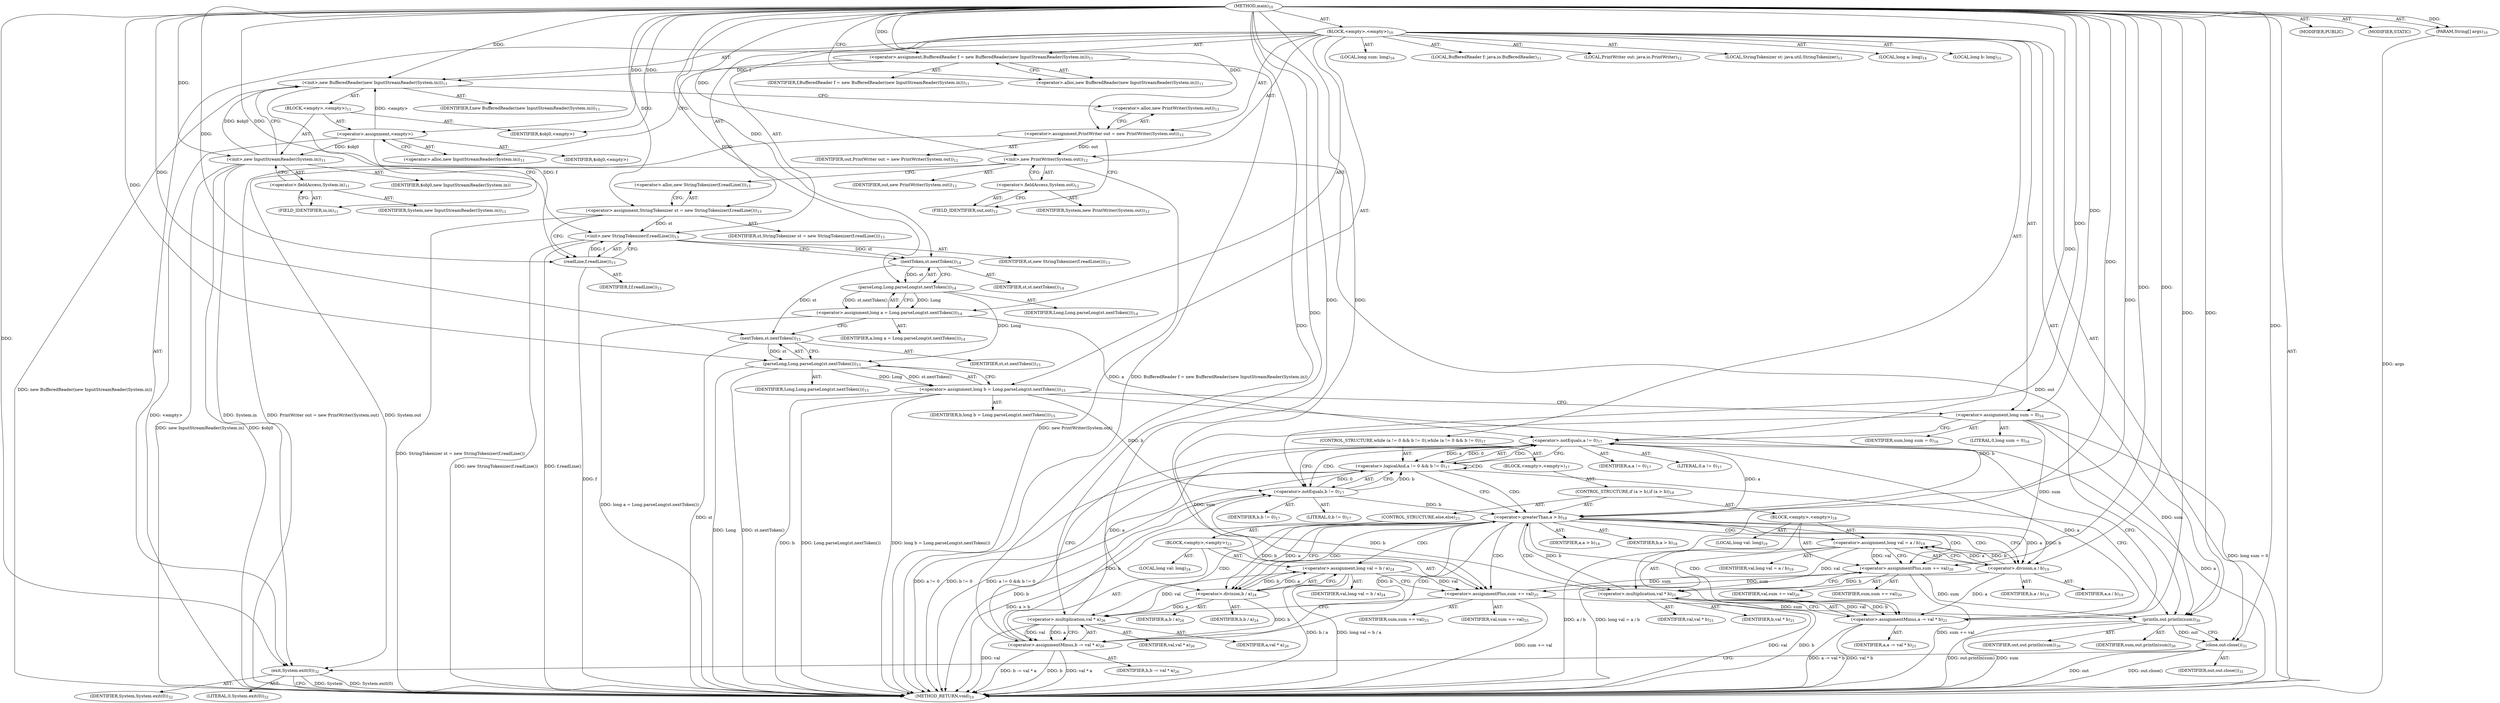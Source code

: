 digraph "main" {  
"23" [label = <(METHOD,main)<SUB>10</SUB>> ]
"24" [label = <(PARAM,String[] args)<SUB>10</SUB>> ]
"25" [label = <(BLOCK,&lt;empty&gt;,&lt;empty&gt;)<SUB>10</SUB>> ]
"4" [label = <(LOCAL,BufferedReader f: java.io.BufferedReader)<SUB>11</SUB>> ]
"26" [label = <(&lt;operator&gt;.assignment,BufferedReader f = new BufferedReader(new InputStreamReader(System.in)))<SUB>11</SUB>> ]
"27" [label = <(IDENTIFIER,f,BufferedReader f = new BufferedReader(new InputStreamReader(System.in)))<SUB>11</SUB>> ]
"28" [label = <(&lt;operator&gt;.alloc,new BufferedReader(new InputStreamReader(System.in)))<SUB>11</SUB>> ]
"29" [label = <(&lt;init&gt;,new BufferedReader(new InputStreamReader(System.in)))<SUB>11</SUB>> ]
"3" [label = <(IDENTIFIER,f,new BufferedReader(new InputStreamReader(System.in)))<SUB>11</SUB>> ]
"30" [label = <(BLOCK,&lt;empty&gt;,&lt;empty&gt;)<SUB>11</SUB>> ]
"31" [label = <(&lt;operator&gt;.assignment,&lt;empty&gt;)> ]
"32" [label = <(IDENTIFIER,$obj0,&lt;empty&gt;)> ]
"33" [label = <(&lt;operator&gt;.alloc,new InputStreamReader(System.in))<SUB>11</SUB>> ]
"34" [label = <(&lt;init&gt;,new InputStreamReader(System.in))<SUB>11</SUB>> ]
"35" [label = <(IDENTIFIER,$obj0,new InputStreamReader(System.in))> ]
"36" [label = <(&lt;operator&gt;.fieldAccess,System.in)<SUB>11</SUB>> ]
"37" [label = <(IDENTIFIER,System,new InputStreamReader(System.in))<SUB>11</SUB>> ]
"38" [label = <(FIELD_IDENTIFIER,in,in)<SUB>11</SUB>> ]
"39" [label = <(IDENTIFIER,$obj0,&lt;empty&gt;)> ]
"6" [label = <(LOCAL,PrintWriter out: java.io.PrintWriter)<SUB>12</SUB>> ]
"40" [label = <(&lt;operator&gt;.assignment,PrintWriter out = new PrintWriter(System.out))<SUB>12</SUB>> ]
"41" [label = <(IDENTIFIER,out,PrintWriter out = new PrintWriter(System.out))<SUB>12</SUB>> ]
"42" [label = <(&lt;operator&gt;.alloc,new PrintWriter(System.out))<SUB>12</SUB>> ]
"43" [label = <(&lt;init&gt;,new PrintWriter(System.out))<SUB>12</SUB>> ]
"5" [label = <(IDENTIFIER,out,new PrintWriter(System.out))<SUB>12</SUB>> ]
"44" [label = <(&lt;operator&gt;.fieldAccess,System.out)<SUB>12</SUB>> ]
"45" [label = <(IDENTIFIER,System,new PrintWriter(System.out))<SUB>12</SUB>> ]
"46" [label = <(FIELD_IDENTIFIER,out,out)<SUB>12</SUB>> ]
"8" [label = <(LOCAL,StringTokenizer st: java.util.StringTokenizer)<SUB>13</SUB>> ]
"47" [label = <(&lt;operator&gt;.assignment,StringTokenizer st = new StringTokenizer(f.readLine()))<SUB>13</SUB>> ]
"48" [label = <(IDENTIFIER,st,StringTokenizer st = new StringTokenizer(f.readLine()))<SUB>13</SUB>> ]
"49" [label = <(&lt;operator&gt;.alloc,new StringTokenizer(f.readLine()))<SUB>13</SUB>> ]
"50" [label = <(&lt;init&gt;,new StringTokenizer(f.readLine()))<SUB>13</SUB>> ]
"7" [label = <(IDENTIFIER,st,new StringTokenizer(f.readLine()))<SUB>13</SUB>> ]
"51" [label = <(readLine,f.readLine())<SUB>13</SUB>> ]
"52" [label = <(IDENTIFIER,f,f.readLine())<SUB>13</SUB>> ]
"53" [label = <(LOCAL,long a: long)<SUB>14</SUB>> ]
"54" [label = <(&lt;operator&gt;.assignment,long a = Long.parseLong(st.nextToken()))<SUB>14</SUB>> ]
"55" [label = <(IDENTIFIER,a,long a = Long.parseLong(st.nextToken()))<SUB>14</SUB>> ]
"56" [label = <(parseLong,Long.parseLong(st.nextToken()))<SUB>14</SUB>> ]
"57" [label = <(IDENTIFIER,Long,Long.parseLong(st.nextToken()))<SUB>14</SUB>> ]
"58" [label = <(nextToken,st.nextToken())<SUB>14</SUB>> ]
"59" [label = <(IDENTIFIER,st,st.nextToken())<SUB>14</SUB>> ]
"60" [label = <(LOCAL,long b: long)<SUB>15</SUB>> ]
"61" [label = <(&lt;operator&gt;.assignment,long b = Long.parseLong(st.nextToken()))<SUB>15</SUB>> ]
"62" [label = <(IDENTIFIER,b,long b = Long.parseLong(st.nextToken()))<SUB>15</SUB>> ]
"63" [label = <(parseLong,Long.parseLong(st.nextToken()))<SUB>15</SUB>> ]
"64" [label = <(IDENTIFIER,Long,Long.parseLong(st.nextToken()))<SUB>15</SUB>> ]
"65" [label = <(nextToken,st.nextToken())<SUB>15</SUB>> ]
"66" [label = <(IDENTIFIER,st,st.nextToken())<SUB>15</SUB>> ]
"67" [label = <(LOCAL,long sum: long)<SUB>16</SUB>> ]
"68" [label = <(&lt;operator&gt;.assignment,long sum = 0)<SUB>16</SUB>> ]
"69" [label = <(IDENTIFIER,sum,long sum = 0)<SUB>16</SUB>> ]
"70" [label = <(LITERAL,0,long sum = 0)<SUB>16</SUB>> ]
"71" [label = <(CONTROL_STRUCTURE,while (a != 0 &amp;&amp; b != 0),while (a != 0 &amp;&amp; b != 0))<SUB>17</SUB>> ]
"72" [label = <(&lt;operator&gt;.logicalAnd,a != 0 &amp;&amp; b != 0)<SUB>17</SUB>> ]
"73" [label = <(&lt;operator&gt;.notEquals,a != 0)<SUB>17</SUB>> ]
"74" [label = <(IDENTIFIER,a,a != 0)<SUB>17</SUB>> ]
"75" [label = <(LITERAL,0,a != 0)<SUB>17</SUB>> ]
"76" [label = <(&lt;operator&gt;.notEquals,b != 0)<SUB>17</SUB>> ]
"77" [label = <(IDENTIFIER,b,b != 0)<SUB>17</SUB>> ]
"78" [label = <(LITERAL,0,b != 0)<SUB>17</SUB>> ]
"79" [label = <(BLOCK,&lt;empty&gt;,&lt;empty&gt;)<SUB>17</SUB>> ]
"80" [label = <(CONTROL_STRUCTURE,if (a &gt; b),if (a &gt; b))<SUB>18</SUB>> ]
"81" [label = <(&lt;operator&gt;.greaterThan,a &gt; b)<SUB>18</SUB>> ]
"82" [label = <(IDENTIFIER,a,a &gt; b)<SUB>18</SUB>> ]
"83" [label = <(IDENTIFIER,b,a &gt; b)<SUB>18</SUB>> ]
"84" [label = <(BLOCK,&lt;empty&gt;,&lt;empty&gt;)<SUB>18</SUB>> ]
"85" [label = <(LOCAL,long val: long)<SUB>19</SUB>> ]
"86" [label = <(&lt;operator&gt;.assignment,long val = a / b)<SUB>19</SUB>> ]
"87" [label = <(IDENTIFIER,val,long val = a / b)<SUB>19</SUB>> ]
"88" [label = <(&lt;operator&gt;.division,a / b)<SUB>19</SUB>> ]
"89" [label = <(IDENTIFIER,a,a / b)<SUB>19</SUB>> ]
"90" [label = <(IDENTIFIER,b,a / b)<SUB>19</SUB>> ]
"91" [label = <(&lt;operator&gt;.assignmentPlus,sum += val)<SUB>20</SUB>> ]
"92" [label = <(IDENTIFIER,sum,sum += val)<SUB>20</SUB>> ]
"93" [label = <(IDENTIFIER,val,sum += val)<SUB>20</SUB>> ]
"94" [label = <(&lt;operator&gt;.assignmentMinus,a -= val * b)<SUB>21</SUB>> ]
"95" [label = <(IDENTIFIER,a,a -= val * b)<SUB>21</SUB>> ]
"96" [label = <(&lt;operator&gt;.multiplication,val * b)<SUB>21</SUB>> ]
"97" [label = <(IDENTIFIER,val,val * b)<SUB>21</SUB>> ]
"98" [label = <(IDENTIFIER,b,val * b)<SUB>21</SUB>> ]
"99" [label = <(CONTROL_STRUCTURE,else,else)<SUB>23</SUB>> ]
"100" [label = <(BLOCK,&lt;empty&gt;,&lt;empty&gt;)<SUB>23</SUB>> ]
"101" [label = <(LOCAL,long val: long)<SUB>24</SUB>> ]
"102" [label = <(&lt;operator&gt;.assignment,long val = b / a)<SUB>24</SUB>> ]
"103" [label = <(IDENTIFIER,val,long val = b / a)<SUB>24</SUB>> ]
"104" [label = <(&lt;operator&gt;.division,b / a)<SUB>24</SUB>> ]
"105" [label = <(IDENTIFIER,b,b / a)<SUB>24</SUB>> ]
"106" [label = <(IDENTIFIER,a,b / a)<SUB>24</SUB>> ]
"107" [label = <(&lt;operator&gt;.assignmentPlus,sum += val)<SUB>25</SUB>> ]
"108" [label = <(IDENTIFIER,sum,sum += val)<SUB>25</SUB>> ]
"109" [label = <(IDENTIFIER,val,sum += val)<SUB>25</SUB>> ]
"110" [label = <(&lt;operator&gt;.assignmentMinus,b -= val * a)<SUB>26</SUB>> ]
"111" [label = <(IDENTIFIER,b,b -= val * a)<SUB>26</SUB>> ]
"112" [label = <(&lt;operator&gt;.multiplication,val * a)<SUB>26</SUB>> ]
"113" [label = <(IDENTIFIER,val,val * a)<SUB>26</SUB>> ]
"114" [label = <(IDENTIFIER,a,val * a)<SUB>26</SUB>> ]
"115" [label = <(println,out.println(sum))<SUB>30</SUB>> ]
"116" [label = <(IDENTIFIER,out,out.println(sum))<SUB>30</SUB>> ]
"117" [label = <(IDENTIFIER,sum,out.println(sum))<SUB>30</SUB>> ]
"118" [label = <(close,out.close())<SUB>31</SUB>> ]
"119" [label = <(IDENTIFIER,out,out.close())<SUB>31</SUB>> ]
"120" [label = <(exit,System.exit(0))<SUB>32</SUB>> ]
"121" [label = <(IDENTIFIER,System,System.exit(0))<SUB>32</SUB>> ]
"122" [label = <(LITERAL,0,System.exit(0))<SUB>32</SUB>> ]
"123" [label = <(MODIFIER,PUBLIC)> ]
"124" [label = <(MODIFIER,STATIC)> ]
"125" [label = <(METHOD_RETURN,void)<SUB>10</SUB>> ]
  "23" -> "24"  [ label = "AST: "] 
  "23" -> "25"  [ label = "AST: "] 
  "23" -> "123"  [ label = "AST: "] 
  "23" -> "124"  [ label = "AST: "] 
  "23" -> "125"  [ label = "AST: "] 
  "25" -> "4"  [ label = "AST: "] 
  "25" -> "26"  [ label = "AST: "] 
  "25" -> "29"  [ label = "AST: "] 
  "25" -> "6"  [ label = "AST: "] 
  "25" -> "40"  [ label = "AST: "] 
  "25" -> "43"  [ label = "AST: "] 
  "25" -> "8"  [ label = "AST: "] 
  "25" -> "47"  [ label = "AST: "] 
  "25" -> "50"  [ label = "AST: "] 
  "25" -> "53"  [ label = "AST: "] 
  "25" -> "54"  [ label = "AST: "] 
  "25" -> "60"  [ label = "AST: "] 
  "25" -> "61"  [ label = "AST: "] 
  "25" -> "67"  [ label = "AST: "] 
  "25" -> "68"  [ label = "AST: "] 
  "25" -> "71"  [ label = "AST: "] 
  "25" -> "115"  [ label = "AST: "] 
  "25" -> "118"  [ label = "AST: "] 
  "25" -> "120"  [ label = "AST: "] 
  "26" -> "27"  [ label = "AST: "] 
  "26" -> "28"  [ label = "AST: "] 
  "29" -> "3"  [ label = "AST: "] 
  "29" -> "30"  [ label = "AST: "] 
  "30" -> "31"  [ label = "AST: "] 
  "30" -> "34"  [ label = "AST: "] 
  "30" -> "39"  [ label = "AST: "] 
  "31" -> "32"  [ label = "AST: "] 
  "31" -> "33"  [ label = "AST: "] 
  "34" -> "35"  [ label = "AST: "] 
  "34" -> "36"  [ label = "AST: "] 
  "36" -> "37"  [ label = "AST: "] 
  "36" -> "38"  [ label = "AST: "] 
  "40" -> "41"  [ label = "AST: "] 
  "40" -> "42"  [ label = "AST: "] 
  "43" -> "5"  [ label = "AST: "] 
  "43" -> "44"  [ label = "AST: "] 
  "44" -> "45"  [ label = "AST: "] 
  "44" -> "46"  [ label = "AST: "] 
  "47" -> "48"  [ label = "AST: "] 
  "47" -> "49"  [ label = "AST: "] 
  "50" -> "7"  [ label = "AST: "] 
  "50" -> "51"  [ label = "AST: "] 
  "51" -> "52"  [ label = "AST: "] 
  "54" -> "55"  [ label = "AST: "] 
  "54" -> "56"  [ label = "AST: "] 
  "56" -> "57"  [ label = "AST: "] 
  "56" -> "58"  [ label = "AST: "] 
  "58" -> "59"  [ label = "AST: "] 
  "61" -> "62"  [ label = "AST: "] 
  "61" -> "63"  [ label = "AST: "] 
  "63" -> "64"  [ label = "AST: "] 
  "63" -> "65"  [ label = "AST: "] 
  "65" -> "66"  [ label = "AST: "] 
  "68" -> "69"  [ label = "AST: "] 
  "68" -> "70"  [ label = "AST: "] 
  "71" -> "72"  [ label = "AST: "] 
  "71" -> "79"  [ label = "AST: "] 
  "72" -> "73"  [ label = "AST: "] 
  "72" -> "76"  [ label = "AST: "] 
  "73" -> "74"  [ label = "AST: "] 
  "73" -> "75"  [ label = "AST: "] 
  "76" -> "77"  [ label = "AST: "] 
  "76" -> "78"  [ label = "AST: "] 
  "79" -> "80"  [ label = "AST: "] 
  "80" -> "81"  [ label = "AST: "] 
  "80" -> "84"  [ label = "AST: "] 
  "80" -> "99"  [ label = "AST: "] 
  "81" -> "82"  [ label = "AST: "] 
  "81" -> "83"  [ label = "AST: "] 
  "84" -> "85"  [ label = "AST: "] 
  "84" -> "86"  [ label = "AST: "] 
  "84" -> "91"  [ label = "AST: "] 
  "84" -> "94"  [ label = "AST: "] 
  "86" -> "87"  [ label = "AST: "] 
  "86" -> "88"  [ label = "AST: "] 
  "88" -> "89"  [ label = "AST: "] 
  "88" -> "90"  [ label = "AST: "] 
  "91" -> "92"  [ label = "AST: "] 
  "91" -> "93"  [ label = "AST: "] 
  "94" -> "95"  [ label = "AST: "] 
  "94" -> "96"  [ label = "AST: "] 
  "96" -> "97"  [ label = "AST: "] 
  "96" -> "98"  [ label = "AST: "] 
  "99" -> "100"  [ label = "AST: "] 
  "100" -> "101"  [ label = "AST: "] 
  "100" -> "102"  [ label = "AST: "] 
  "100" -> "107"  [ label = "AST: "] 
  "100" -> "110"  [ label = "AST: "] 
  "102" -> "103"  [ label = "AST: "] 
  "102" -> "104"  [ label = "AST: "] 
  "104" -> "105"  [ label = "AST: "] 
  "104" -> "106"  [ label = "AST: "] 
  "107" -> "108"  [ label = "AST: "] 
  "107" -> "109"  [ label = "AST: "] 
  "110" -> "111"  [ label = "AST: "] 
  "110" -> "112"  [ label = "AST: "] 
  "112" -> "113"  [ label = "AST: "] 
  "112" -> "114"  [ label = "AST: "] 
  "115" -> "116"  [ label = "AST: "] 
  "115" -> "117"  [ label = "AST: "] 
  "118" -> "119"  [ label = "AST: "] 
  "120" -> "121"  [ label = "AST: "] 
  "120" -> "122"  [ label = "AST: "] 
  "26" -> "33"  [ label = "CFG: "] 
  "29" -> "42"  [ label = "CFG: "] 
  "40" -> "46"  [ label = "CFG: "] 
  "43" -> "49"  [ label = "CFG: "] 
  "47" -> "51"  [ label = "CFG: "] 
  "50" -> "58"  [ label = "CFG: "] 
  "54" -> "65"  [ label = "CFG: "] 
  "61" -> "68"  [ label = "CFG: "] 
  "68" -> "73"  [ label = "CFG: "] 
  "115" -> "118"  [ label = "CFG: "] 
  "118" -> "120"  [ label = "CFG: "] 
  "120" -> "125"  [ label = "CFG: "] 
  "28" -> "26"  [ label = "CFG: "] 
  "42" -> "40"  [ label = "CFG: "] 
  "44" -> "43"  [ label = "CFG: "] 
  "49" -> "47"  [ label = "CFG: "] 
  "51" -> "50"  [ label = "CFG: "] 
  "56" -> "54"  [ label = "CFG: "] 
  "63" -> "61"  [ label = "CFG: "] 
  "72" -> "81"  [ label = "CFG: "] 
  "72" -> "115"  [ label = "CFG: "] 
  "31" -> "38"  [ label = "CFG: "] 
  "34" -> "29"  [ label = "CFG: "] 
  "46" -> "44"  [ label = "CFG: "] 
  "58" -> "56"  [ label = "CFG: "] 
  "65" -> "63"  [ label = "CFG: "] 
  "73" -> "72"  [ label = "CFG: "] 
  "73" -> "76"  [ label = "CFG: "] 
  "76" -> "72"  [ label = "CFG: "] 
  "33" -> "31"  [ label = "CFG: "] 
  "36" -> "34"  [ label = "CFG: "] 
  "81" -> "88"  [ label = "CFG: "] 
  "81" -> "104"  [ label = "CFG: "] 
  "38" -> "36"  [ label = "CFG: "] 
  "86" -> "91"  [ label = "CFG: "] 
  "91" -> "96"  [ label = "CFG: "] 
  "94" -> "73"  [ label = "CFG: "] 
  "88" -> "86"  [ label = "CFG: "] 
  "96" -> "94"  [ label = "CFG: "] 
  "102" -> "107"  [ label = "CFG: "] 
  "107" -> "112"  [ label = "CFG: "] 
  "110" -> "73"  [ label = "CFG: "] 
  "104" -> "102"  [ label = "CFG: "] 
  "112" -> "110"  [ label = "CFG: "] 
  "23" -> "28"  [ label = "CFG: "] 
  "24" -> "125"  [ label = "DDG: args"] 
  "26" -> "125"  [ label = "DDG: BufferedReader f = new BufferedReader(new InputStreamReader(System.in))"] 
  "31" -> "125"  [ label = "DDG: &lt;empty&gt;"] 
  "34" -> "125"  [ label = "DDG: $obj0"] 
  "34" -> "125"  [ label = "DDG: new InputStreamReader(System.in)"] 
  "29" -> "125"  [ label = "DDG: new BufferedReader(new InputStreamReader(System.in))"] 
  "40" -> "125"  [ label = "DDG: PrintWriter out = new PrintWriter(System.out)"] 
  "43" -> "125"  [ label = "DDG: new PrintWriter(System.out)"] 
  "47" -> "125"  [ label = "DDG: StringTokenizer st = new StringTokenizer(f.readLine())"] 
  "51" -> "125"  [ label = "DDG: f"] 
  "50" -> "125"  [ label = "DDG: f.readLine()"] 
  "50" -> "125"  [ label = "DDG: new StringTokenizer(f.readLine())"] 
  "54" -> "125"  [ label = "DDG: long a = Long.parseLong(st.nextToken())"] 
  "61" -> "125"  [ label = "DDG: b"] 
  "63" -> "125"  [ label = "DDG: Long"] 
  "65" -> "125"  [ label = "DDG: st"] 
  "63" -> "125"  [ label = "DDG: st.nextToken()"] 
  "61" -> "125"  [ label = "DDG: Long.parseLong(st.nextToken())"] 
  "61" -> "125"  [ label = "DDG: long b = Long.parseLong(st.nextToken())"] 
  "68" -> "125"  [ label = "DDG: long sum = 0"] 
  "73" -> "125"  [ label = "DDG: a"] 
  "72" -> "125"  [ label = "DDG: a != 0"] 
  "76" -> "125"  [ label = "DDG: b"] 
  "72" -> "125"  [ label = "DDG: b != 0"] 
  "72" -> "125"  [ label = "DDG: a != 0 &amp;&amp; b != 0"] 
  "115" -> "125"  [ label = "DDG: sum"] 
  "115" -> "125"  [ label = "DDG: out.println(sum)"] 
  "118" -> "125"  [ label = "DDG: out"] 
  "118" -> "125"  [ label = "DDG: out.close()"] 
  "120" -> "125"  [ label = "DDG: System"] 
  "120" -> "125"  [ label = "DDG: System.exit(0)"] 
  "81" -> "125"  [ label = "DDG: a &gt; b"] 
  "102" -> "125"  [ label = "DDG: b / a"] 
  "102" -> "125"  [ label = "DDG: long val = b / a"] 
  "107" -> "125"  [ label = "DDG: sum += val"] 
  "110" -> "125"  [ label = "DDG: b"] 
  "112" -> "125"  [ label = "DDG: val"] 
  "110" -> "125"  [ label = "DDG: val * a"] 
  "110" -> "125"  [ label = "DDG: b -= val * a"] 
  "86" -> "125"  [ label = "DDG: a / b"] 
  "86" -> "125"  [ label = "DDG: long val = a / b"] 
  "91" -> "125"  [ label = "DDG: sum += val"] 
  "96" -> "125"  [ label = "DDG: val"] 
  "96" -> "125"  [ label = "DDG: b"] 
  "94" -> "125"  [ label = "DDG: val * b"] 
  "94" -> "125"  [ label = "DDG: a -= val * b"] 
  "23" -> "24"  [ label = "DDG: "] 
  "23" -> "26"  [ label = "DDG: "] 
  "23" -> "40"  [ label = "DDG: "] 
  "23" -> "47"  [ label = "DDG: "] 
  "56" -> "54"  [ label = "DDG: Long"] 
  "56" -> "54"  [ label = "DDG: st.nextToken()"] 
  "63" -> "61"  [ label = "DDG: Long"] 
  "63" -> "61"  [ label = "DDG: st.nextToken()"] 
  "23" -> "68"  [ label = "DDG: "] 
  "26" -> "29"  [ label = "DDG: f"] 
  "23" -> "29"  [ label = "DDG: "] 
  "31" -> "29"  [ label = "DDG: &lt;empty&gt;"] 
  "34" -> "29"  [ label = "DDG: $obj0"] 
  "40" -> "43"  [ label = "DDG: out"] 
  "23" -> "43"  [ label = "DDG: "] 
  "47" -> "50"  [ label = "DDG: st"] 
  "23" -> "50"  [ label = "DDG: "] 
  "51" -> "50"  [ label = "DDG: f"] 
  "43" -> "115"  [ label = "DDG: out"] 
  "23" -> "115"  [ label = "DDG: "] 
  "68" -> "115"  [ label = "DDG: sum"] 
  "107" -> "115"  [ label = "DDG: sum"] 
  "91" -> "115"  [ label = "DDG: sum"] 
  "115" -> "118"  [ label = "DDG: out"] 
  "23" -> "118"  [ label = "DDG: "] 
  "34" -> "120"  [ label = "DDG: System.in"] 
  "43" -> "120"  [ label = "DDG: System.out"] 
  "23" -> "120"  [ label = "DDG: "] 
  "23" -> "31"  [ label = "DDG: "] 
  "23" -> "39"  [ label = "DDG: "] 
  "29" -> "51"  [ label = "DDG: f"] 
  "23" -> "51"  [ label = "DDG: "] 
  "23" -> "56"  [ label = "DDG: "] 
  "58" -> "56"  [ label = "DDG: st"] 
  "56" -> "63"  [ label = "DDG: Long"] 
  "23" -> "63"  [ label = "DDG: "] 
  "65" -> "63"  [ label = "DDG: st"] 
  "73" -> "72"  [ label = "DDG: a"] 
  "73" -> "72"  [ label = "DDG: 0"] 
  "76" -> "72"  [ label = "DDG: b"] 
  "76" -> "72"  [ label = "DDG: 0"] 
  "31" -> "34"  [ label = "DDG: $obj0"] 
  "23" -> "34"  [ label = "DDG: "] 
  "50" -> "58"  [ label = "DDG: st"] 
  "23" -> "58"  [ label = "DDG: "] 
  "58" -> "65"  [ label = "DDG: st"] 
  "23" -> "65"  [ label = "DDG: "] 
  "54" -> "73"  [ label = "DDG: a"] 
  "112" -> "73"  [ label = "DDG: a"] 
  "94" -> "73"  [ label = "DDG: a"] 
  "23" -> "73"  [ label = "DDG: "] 
  "61" -> "76"  [ label = "DDG: b"] 
  "110" -> "76"  [ label = "DDG: b"] 
  "96" -> "76"  [ label = "DDG: b"] 
  "23" -> "76"  [ label = "DDG: "] 
  "73" -> "81"  [ label = "DDG: a"] 
  "23" -> "81"  [ label = "DDG: "] 
  "61" -> "81"  [ label = "DDG: b"] 
  "76" -> "81"  [ label = "DDG: b"] 
  "110" -> "81"  [ label = "DDG: b"] 
  "96" -> "81"  [ label = "DDG: b"] 
  "88" -> "86"  [ label = "DDG: a"] 
  "88" -> "86"  [ label = "DDG: b"] 
  "86" -> "91"  [ label = "DDG: val"] 
  "23" -> "91"  [ label = "DDG: "] 
  "96" -> "94"  [ label = "DDG: val"] 
  "96" -> "94"  [ label = "DDG: b"] 
  "68" -> "91"  [ label = "DDG: sum"] 
  "107" -> "91"  [ label = "DDG: sum"] 
  "88" -> "94"  [ label = "DDG: a"] 
  "23" -> "94"  [ label = "DDG: "] 
  "104" -> "102"  [ label = "DDG: b"] 
  "104" -> "102"  [ label = "DDG: a"] 
  "102" -> "107"  [ label = "DDG: val"] 
  "23" -> "107"  [ label = "DDG: "] 
  "112" -> "110"  [ label = "DDG: val"] 
  "112" -> "110"  [ label = "DDG: a"] 
  "81" -> "88"  [ label = "DDG: a"] 
  "23" -> "88"  [ label = "DDG: "] 
  "81" -> "88"  [ label = "DDG: b"] 
  "23" -> "96"  [ label = "DDG: "] 
  "86" -> "96"  [ label = "DDG: val"] 
  "88" -> "96"  [ label = "DDG: b"] 
  "68" -> "107"  [ label = "DDG: sum"] 
  "91" -> "107"  [ label = "DDG: sum"] 
  "104" -> "110"  [ label = "DDG: b"] 
  "23" -> "110"  [ label = "DDG: "] 
  "81" -> "104"  [ label = "DDG: b"] 
  "23" -> "104"  [ label = "DDG: "] 
  "81" -> "104"  [ label = "DDG: a"] 
  "23" -> "112"  [ label = "DDG: "] 
  "102" -> "112"  [ label = "DDG: val"] 
  "104" -> "112"  [ label = "DDG: a"] 
  "72" -> "73"  [ label = "CDG: "] 
  "72" -> "81"  [ label = "CDG: "] 
  "72" -> "72"  [ label = "CDG: "] 
  "73" -> "76"  [ label = "CDG: "] 
  "81" -> "107"  [ label = "CDG: "] 
  "81" -> "94"  [ label = "CDG: "] 
  "81" -> "96"  [ label = "CDG: "] 
  "81" -> "102"  [ label = "CDG: "] 
  "81" -> "88"  [ label = "CDG: "] 
  "81" -> "104"  [ label = "CDG: "] 
  "81" -> "110"  [ label = "CDG: "] 
  "81" -> "91"  [ label = "CDG: "] 
  "81" -> "112"  [ label = "CDG: "] 
  "81" -> "86"  [ label = "CDG: "] 
}
